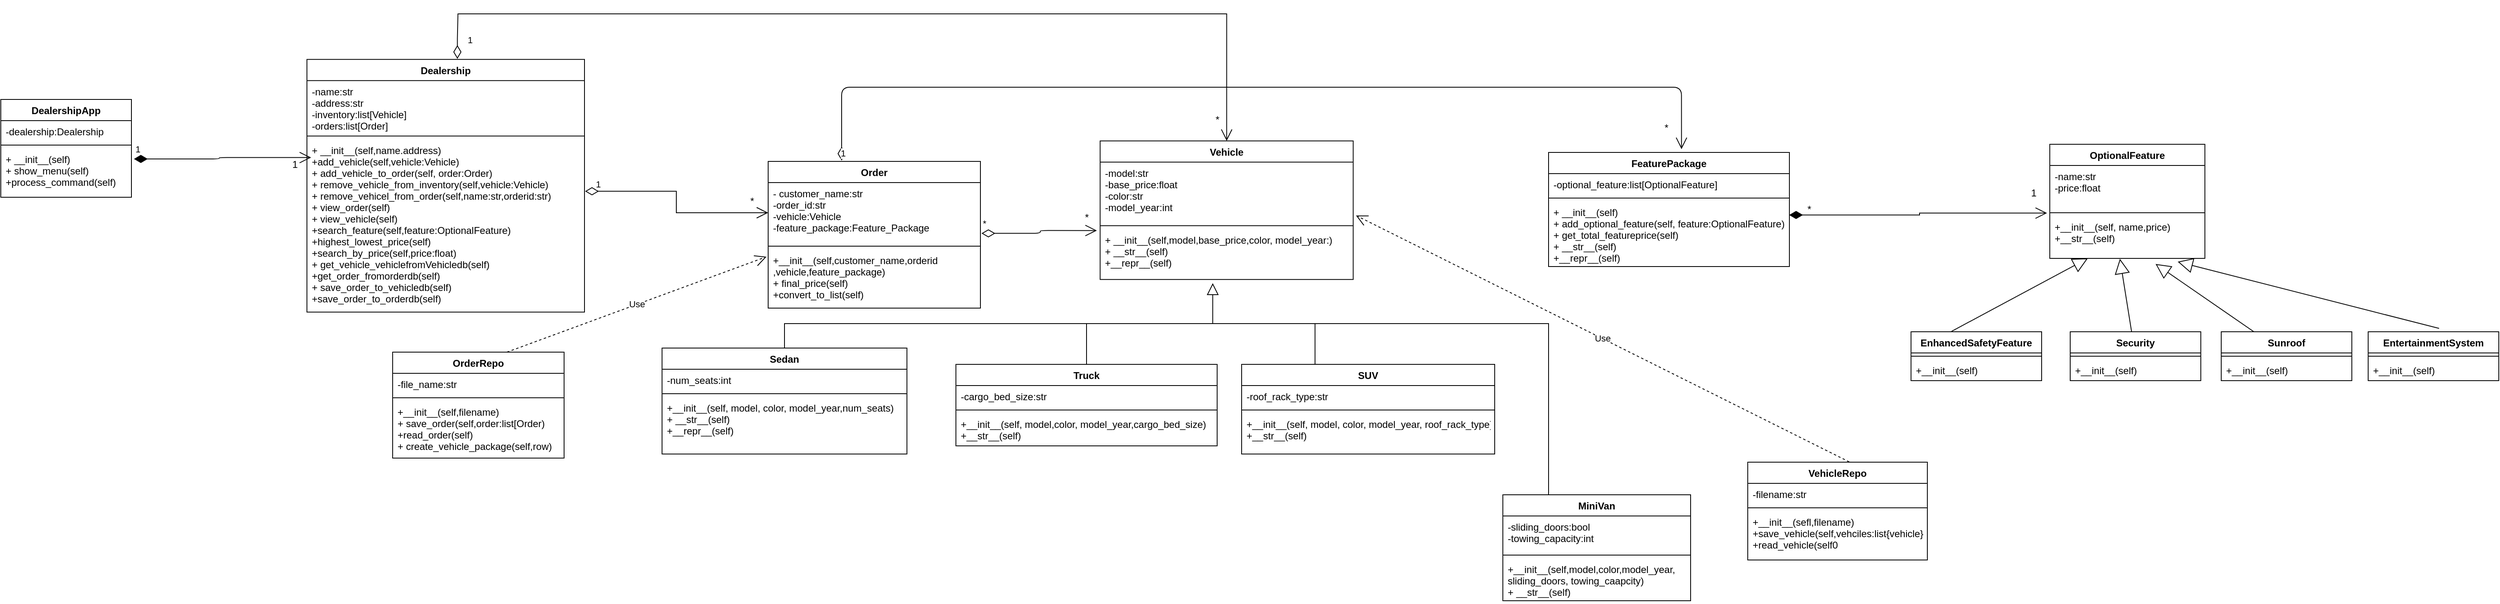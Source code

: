 <mxfile>
    <diagram id="8qapJ0fVHWo8L-jdvbHv" name="Page-1">
        <mxGraphModel dx="2754" dy="1649" grid="1" gridSize="10" guides="1" tooltips="1" connect="1" arrows="1" fold="1" page="1" pageScale="1" pageWidth="850" pageHeight="1100" math="0" shadow="0">
            <root>
                <mxCell id="0"/>
                <mxCell id="1" parent="0"/>
                <mxCell id="2" value="OptionalFeature" style="swimlane;fontStyle=1;align=center;verticalAlign=top;childLayout=stackLayout;horizontal=1;startSize=26;horizontalStack=0;resizeParent=1;resizeParentMax=0;resizeLast=0;collapsible=1;marginBottom=0;" parent="1" vertex="1">
                    <mxGeometry x="900" y="100" width="190" height="140" as="geometry"/>
                </mxCell>
                <mxCell id="3" value="-name:str&#10;-price:float" style="text;strokeColor=none;fillColor=none;align=left;verticalAlign=top;spacingLeft=4;spacingRight=4;overflow=hidden;rotatable=0;points=[[0,0.5],[1,0.5]];portConstraint=eastwest;" parent="2" vertex="1">
                    <mxGeometry y="26" width="190" height="54" as="geometry"/>
                </mxCell>
                <mxCell id="4" value="" style="line;strokeWidth=1;fillColor=none;align=left;verticalAlign=middle;spacingTop=-1;spacingLeft=3;spacingRight=3;rotatable=0;labelPosition=right;points=[];portConstraint=eastwest;strokeColor=inherit;" parent="2" vertex="1">
                    <mxGeometry y="80" width="190" height="8" as="geometry"/>
                </mxCell>
                <mxCell id="5" value="+__init__(self, name,price)&#10;+__str__(self)" style="text;strokeColor=none;fillColor=none;align=left;verticalAlign=top;spacingLeft=4;spacingRight=4;overflow=hidden;rotatable=0;points=[[0,0.5],[1,0.5]];portConstraint=eastwest;" parent="2" vertex="1">
                    <mxGeometry y="88" width="190" height="52" as="geometry"/>
                </mxCell>
                <mxCell id="8" value="FeaturePackage" style="swimlane;fontStyle=1;align=center;verticalAlign=top;childLayout=stackLayout;horizontal=1;startSize=26;horizontalStack=0;resizeParent=1;resizeParentMax=0;resizeLast=0;collapsible=1;marginBottom=0;" parent="1" vertex="1">
                    <mxGeometry x="286" y="110" width="295" height="140" as="geometry"/>
                </mxCell>
                <mxCell id="9" value="-optional_feature:list[OptionalFeature]" style="text;strokeColor=none;fillColor=none;align=left;verticalAlign=top;spacingLeft=4;spacingRight=4;overflow=hidden;rotatable=0;points=[[0,0.5],[1,0.5]];portConstraint=eastwest;" parent="8" vertex="1">
                    <mxGeometry y="26" width="295" height="26" as="geometry"/>
                </mxCell>
                <mxCell id="10" value="" style="line;strokeWidth=1;fillColor=none;align=left;verticalAlign=middle;spacingTop=-1;spacingLeft=3;spacingRight=3;rotatable=0;labelPosition=right;points=[];portConstraint=eastwest;strokeColor=inherit;" parent="8" vertex="1">
                    <mxGeometry y="52" width="295" height="8" as="geometry"/>
                </mxCell>
                <mxCell id="11" value="+ __init__(self)&#10;+ add_optional_feature(self, feature:OptionalFeature)&#10;+ get_total_featureprice(self)&#10;+ __str__(self)&#10;+__repr__(self)" style="text;strokeColor=none;fillColor=none;align=left;verticalAlign=top;spacingLeft=4;spacingRight=4;overflow=hidden;rotatable=0;points=[[0,0.5],[1,0.5]];portConstraint=eastwest;" parent="8" vertex="1">
                    <mxGeometry y="60" width="295" height="80" as="geometry"/>
                </mxCell>
                <mxCell id="12" value="Vehicle" style="swimlane;fontStyle=1;align=center;verticalAlign=top;childLayout=stackLayout;horizontal=1;startSize=26;horizontalStack=0;resizeParent=1;resizeParentMax=0;resizeLast=0;collapsible=1;marginBottom=0;" parent="1" vertex="1">
                    <mxGeometry x="-263.33" y="95.83" width="310" height="170" as="geometry"/>
                </mxCell>
                <mxCell id="13" value="-model:str&#10;-base_price:float&#10;-color:str&#10;-model_year:int" style="text;strokeColor=none;fillColor=none;align=left;verticalAlign=top;spacingLeft=4;spacingRight=4;overflow=hidden;rotatable=0;points=[[0,0.5],[1,0.5]];portConstraint=eastwest;" parent="12" vertex="1">
                    <mxGeometry y="26" width="310" height="74" as="geometry"/>
                </mxCell>
                <mxCell id="14" value="" style="line;strokeWidth=1;fillColor=none;align=left;verticalAlign=middle;spacingTop=-1;spacingLeft=3;spacingRight=3;rotatable=0;labelPosition=right;points=[];portConstraint=eastwest;strokeColor=inherit;" parent="12" vertex="1">
                    <mxGeometry y="100" width="310" height="8" as="geometry"/>
                </mxCell>
                <mxCell id="15" value="+ __init__(self,model,base_price,color, model_year:)&#10;+ __str__(self)&#10;+__repr__(self)" style="text;strokeColor=none;fillColor=none;align=left;verticalAlign=top;spacingLeft=4;spacingRight=4;overflow=hidden;rotatable=0;points=[[0,0.5],[1,0.5]];portConstraint=eastwest;" parent="12" vertex="1">
                    <mxGeometry y="108" width="310" height="62" as="geometry"/>
                </mxCell>
                <mxCell id="16" value="EnhancedSafetyFeature" style="swimlane;fontStyle=1;align=center;verticalAlign=top;childLayout=stackLayout;horizontal=1;startSize=26;horizontalStack=0;resizeParent=1;resizeParentMax=0;resizeLast=0;collapsible=1;marginBottom=0;" parent="1" vertex="1">
                    <mxGeometry x="730" y="330" width="160" height="60" as="geometry"/>
                </mxCell>
                <mxCell id="18" value="" style="line;strokeWidth=1;fillColor=none;align=left;verticalAlign=middle;spacingTop=-1;spacingLeft=3;spacingRight=3;rotatable=0;labelPosition=right;points=[];portConstraint=eastwest;strokeColor=inherit;" parent="16" vertex="1">
                    <mxGeometry y="26" width="160" height="8" as="geometry"/>
                </mxCell>
                <mxCell id="19" value="+__init__(self)" style="text;strokeColor=none;fillColor=none;align=left;verticalAlign=top;spacingLeft=4;spacingRight=4;overflow=hidden;rotatable=0;points=[[0,0.5],[1,0.5]];portConstraint=eastwest;" parent="16" vertex="1">
                    <mxGeometry y="34" width="160" height="26" as="geometry"/>
                </mxCell>
                <mxCell id="20" value="Security" style="swimlane;fontStyle=1;align=center;verticalAlign=top;childLayout=stackLayout;horizontal=1;startSize=26;horizontalStack=0;resizeParent=1;resizeParentMax=0;resizeLast=0;collapsible=1;marginBottom=0;" parent="1" vertex="1">
                    <mxGeometry x="925" y="330" width="160" height="60" as="geometry"/>
                </mxCell>
                <mxCell id="22" value="" style="line;strokeWidth=1;fillColor=none;align=left;verticalAlign=middle;spacingTop=-1;spacingLeft=3;spacingRight=3;rotatable=0;labelPosition=right;points=[];portConstraint=eastwest;strokeColor=inherit;" parent="20" vertex="1">
                    <mxGeometry y="26" width="160" height="8" as="geometry"/>
                </mxCell>
                <mxCell id="23" value="+__init__(self)" style="text;strokeColor=none;fillColor=none;align=left;verticalAlign=top;spacingLeft=4;spacingRight=4;overflow=hidden;rotatable=0;points=[[0,0.5],[1,0.5]];portConstraint=eastwest;" parent="20" vertex="1">
                    <mxGeometry y="34" width="160" height="26" as="geometry"/>
                </mxCell>
                <mxCell id="24" value="Sunroof" style="swimlane;fontStyle=1;align=center;verticalAlign=top;childLayout=stackLayout;horizontal=1;startSize=26;horizontalStack=0;resizeParent=1;resizeParentMax=0;resizeLast=0;collapsible=1;marginBottom=0;" parent="1" vertex="1">
                    <mxGeometry x="1110" y="330" width="160" height="60" as="geometry"/>
                </mxCell>
                <mxCell id="26" value="" style="line;strokeWidth=1;fillColor=none;align=left;verticalAlign=middle;spacingTop=-1;spacingLeft=3;spacingRight=3;rotatable=0;labelPosition=right;points=[];portConstraint=eastwest;strokeColor=inherit;" parent="24" vertex="1">
                    <mxGeometry y="26" width="160" height="8" as="geometry"/>
                </mxCell>
                <mxCell id="27" value="+__init__(self)" style="text;strokeColor=none;fillColor=none;align=left;verticalAlign=top;spacingLeft=4;spacingRight=4;overflow=hidden;rotatable=0;points=[[0,0.5],[1,0.5]];portConstraint=eastwest;" parent="24" vertex="1">
                    <mxGeometry y="34" width="160" height="26" as="geometry"/>
                </mxCell>
                <mxCell id="28" value="EntertainmentSystem" style="swimlane;fontStyle=1;align=center;verticalAlign=top;childLayout=stackLayout;horizontal=1;startSize=26;horizontalStack=0;resizeParent=1;resizeParentMax=0;resizeLast=0;collapsible=1;marginBottom=0;" parent="1" vertex="1">
                    <mxGeometry x="1290" y="330" width="160" height="60" as="geometry"/>
                </mxCell>
                <mxCell id="30" value="" style="line;strokeWidth=1;fillColor=none;align=left;verticalAlign=middle;spacingTop=-1;spacingLeft=3;spacingRight=3;rotatable=0;labelPosition=right;points=[];portConstraint=eastwest;strokeColor=inherit;" parent="28" vertex="1">
                    <mxGeometry y="26" width="160" height="8" as="geometry"/>
                </mxCell>
                <mxCell id="31" value="+__init__(self)" style="text;strokeColor=none;fillColor=none;align=left;verticalAlign=top;spacingLeft=4;spacingRight=4;overflow=hidden;rotatable=0;points=[[0,0.5],[1,0.5]];portConstraint=eastwest;" parent="28" vertex="1">
                    <mxGeometry y="34" width="160" height="26" as="geometry"/>
                </mxCell>
                <mxCell id="33" value="Sedan" style="swimlane;fontStyle=1;align=center;verticalAlign=top;childLayout=stackLayout;horizontal=1;startSize=26;horizontalStack=0;resizeParent=1;resizeParentMax=0;resizeLast=0;collapsible=1;marginBottom=0;" parent="1" vertex="1">
                    <mxGeometry x="-800" y="350" width="300" height="130" as="geometry"/>
                </mxCell>
                <mxCell id="34" value="-num_seats:int" style="text;strokeColor=none;fillColor=none;align=left;verticalAlign=top;spacingLeft=4;spacingRight=4;overflow=hidden;rotatable=0;points=[[0,0.5],[1,0.5]];portConstraint=eastwest;" parent="33" vertex="1">
                    <mxGeometry y="26" width="300" height="26" as="geometry"/>
                </mxCell>
                <mxCell id="35" value="" style="line;strokeWidth=1;fillColor=none;align=left;verticalAlign=middle;spacingTop=-1;spacingLeft=3;spacingRight=3;rotatable=0;labelPosition=right;points=[];portConstraint=eastwest;strokeColor=inherit;" parent="33" vertex="1">
                    <mxGeometry y="52" width="300" height="8" as="geometry"/>
                </mxCell>
                <mxCell id="36" value="+__init__(self, model, color, model_year,num_seats)&#10;+ __str__(self)&#10;+__repr__(self)" style="text;strokeColor=none;fillColor=none;align=left;verticalAlign=top;spacingLeft=4;spacingRight=4;overflow=hidden;rotatable=0;points=[[0,0.5],[1,0.5]];portConstraint=eastwest;" parent="33" vertex="1">
                    <mxGeometry y="60" width="300" height="70" as="geometry"/>
                </mxCell>
                <mxCell id="37" value="Truck" style="swimlane;fontStyle=1;align=center;verticalAlign=top;childLayout=stackLayout;horizontal=1;startSize=26;horizontalStack=0;resizeParent=1;resizeParentMax=0;resizeLast=0;collapsible=1;marginBottom=0;" parent="1" vertex="1">
                    <mxGeometry x="-440" y="370" width="320" height="100" as="geometry"/>
                </mxCell>
                <mxCell id="38" value="-cargo_bed_size:str" style="text;strokeColor=none;fillColor=none;align=left;verticalAlign=top;spacingLeft=4;spacingRight=4;overflow=hidden;rotatable=0;points=[[0,0.5],[1,0.5]];portConstraint=eastwest;" parent="37" vertex="1">
                    <mxGeometry y="26" width="320" height="26" as="geometry"/>
                </mxCell>
                <mxCell id="39" value="" style="line;strokeWidth=1;fillColor=none;align=left;verticalAlign=middle;spacingTop=-1;spacingLeft=3;spacingRight=3;rotatable=0;labelPosition=right;points=[];portConstraint=eastwest;strokeColor=inherit;" parent="37" vertex="1">
                    <mxGeometry y="52" width="320" height="8" as="geometry"/>
                </mxCell>
                <mxCell id="40" value="+__init__(self, model,color, model_year,cargo_bed_size)&#10;+__str__(self)" style="text;strokeColor=none;fillColor=none;align=left;verticalAlign=top;spacingLeft=4;spacingRight=4;overflow=hidden;rotatable=0;points=[[0,0.5],[1,0.5]];portConstraint=eastwest;" parent="37" vertex="1">
                    <mxGeometry y="60" width="320" height="40" as="geometry"/>
                </mxCell>
                <mxCell id="41" value="SUV" style="swimlane;fontStyle=1;align=center;verticalAlign=top;childLayout=stackLayout;horizontal=1;startSize=26;horizontalStack=0;resizeParent=1;resizeParentMax=0;resizeLast=0;collapsible=1;marginBottom=0;" parent="1" vertex="1">
                    <mxGeometry x="-90" y="370" width="310" height="110" as="geometry">
                        <mxRectangle x="-90" y="370" width="70" height="30" as="alternateBounds"/>
                    </mxGeometry>
                </mxCell>
                <mxCell id="42" value="-roof_rack_type:str" style="text;strokeColor=none;fillColor=none;align=left;verticalAlign=top;spacingLeft=4;spacingRight=4;overflow=hidden;rotatable=0;points=[[0,0.5],[1,0.5]];portConstraint=eastwest;" parent="41" vertex="1">
                    <mxGeometry y="26" width="310" height="26" as="geometry"/>
                </mxCell>
                <mxCell id="43" value="" style="line;strokeWidth=1;fillColor=none;align=left;verticalAlign=middle;spacingTop=-1;spacingLeft=3;spacingRight=3;rotatable=0;labelPosition=right;points=[];portConstraint=eastwest;strokeColor=inherit;" parent="41" vertex="1">
                    <mxGeometry y="52" width="310" height="8" as="geometry"/>
                </mxCell>
                <mxCell id="44" value="+__init__(self, model, color, model_year, roof_rack_type)&#10;+__str__(self)" style="text;strokeColor=none;fillColor=none;align=left;verticalAlign=top;spacingLeft=4;spacingRight=4;overflow=hidden;rotatable=0;points=[[0,0.5],[1,0.5]];portConstraint=eastwest;" parent="41" vertex="1">
                    <mxGeometry y="60" width="310" height="50" as="geometry"/>
                </mxCell>
                <mxCell id="50" value="Order" style="swimlane;fontStyle=1;align=center;verticalAlign=top;childLayout=stackLayout;horizontal=1;startSize=26;horizontalStack=0;resizeParent=1;resizeParentMax=0;resizeLast=0;collapsible=1;marginBottom=0;" parent="1" vertex="1">
                    <mxGeometry x="-670" y="121" width="260" height="180" as="geometry"/>
                </mxCell>
                <mxCell id="51" value="- customer_name:str&#10;-order_id:str&#10;-vehicle:Vehicle&#10;-feature_package:Feature_Package" style="text;strokeColor=none;fillColor=none;align=left;verticalAlign=top;spacingLeft=4;spacingRight=4;overflow=hidden;rotatable=0;points=[[0,0.5],[1,0.5]];portConstraint=eastwest;" parent="50" vertex="1">
                    <mxGeometry y="26" width="260" height="74" as="geometry"/>
                </mxCell>
                <mxCell id="52" value="" style="line;strokeWidth=1;fillColor=none;align=left;verticalAlign=middle;spacingTop=-1;spacingLeft=3;spacingRight=3;rotatable=0;labelPosition=right;points=[];portConstraint=eastwest;strokeColor=inherit;" parent="50" vertex="1">
                    <mxGeometry y="100" width="260" height="8" as="geometry"/>
                </mxCell>
                <mxCell id="53" value="+__init__(self,customer_name,orderid&#10;,vehicle,feature_package)&#10;+ final_price(self)&#10;+convert_to_list(self)" style="text;strokeColor=none;fillColor=none;align=left;verticalAlign=top;spacingLeft=4;spacingRight=4;overflow=hidden;rotatable=0;points=[[0,0.5],[1,0.5]];portConstraint=eastwest;" parent="50" vertex="1">
                    <mxGeometry y="108" width="260" height="72" as="geometry"/>
                </mxCell>
                <mxCell id="54" value="*" style="endArrow=open;html=1;endSize=12;startArrow=diamondThin;startSize=14;startFill=0;edgeStyle=orthogonalEdgeStyle;align=left;verticalAlign=bottom;entryX=-0.013;entryY=0.032;entryDx=0;entryDy=0;entryPerimeter=0;exitX=1.005;exitY=0.842;exitDx=0;exitDy=0;exitPerimeter=0;" parent="1" target="15" edge="1" source="51">
                    <mxGeometry x="-1" y="3" relative="1" as="geometry">
                        <mxPoint x="-420" y="210" as="sourcePoint"/>
                        <mxPoint x="-210" y="300" as="targetPoint"/>
                    </mxGeometry>
                </mxCell>
                <mxCell id="56" value="1" style="endArrow=open;html=1;endSize=12;startArrow=diamondThin;startSize=14;startFill=0;edgeStyle=orthogonalEdgeStyle;align=left;verticalAlign=bottom;entryX=0.552;entryY=-0.029;entryDx=0;entryDy=0;entryPerimeter=0;" parent="1" target="8" edge="1">
                    <mxGeometry x="-1" y="3" relative="1" as="geometry">
                        <mxPoint x="-580" y="120" as="sourcePoint"/>
                        <mxPoint x="880" y="100" as="targetPoint"/>
                        <Array as="points">
                            <mxPoint x="-580" y="30"/>
                            <mxPoint x="449" y="30"/>
                        </Array>
                    </mxGeometry>
                </mxCell>
                <mxCell id="61" value="OrderRepo" style="swimlane;fontStyle=1;align=center;verticalAlign=top;childLayout=stackLayout;horizontal=1;startSize=26;horizontalStack=0;resizeParent=1;resizeParentMax=0;resizeLast=0;collapsible=1;marginBottom=0;" parent="1" vertex="1">
                    <mxGeometry x="-1130" y="355" width="210" height="130" as="geometry"/>
                </mxCell>
                <mxCell id="65" value="Use" style="endArrow=open;endSize=12;dashed=1;html=1;entryX=-0.008;entryY=0.125;entryDx=0;entryDy=0;entryPerimeter=0;" parent="61" target="53" edge="1">
                    <mxGeometry width="160" relative="1" as="geometry">
                        <mxPoint x="140" as="sourcePoint"/>
                        <mxPoint x="300" as="targetPoint"/>
                    </mxGeometry>
                </mxCell>
                <mxCell id="62" value="-file_name:str" style="text;strokeColor=none;fillColor=none;align=left;verticalAlign=top;spacingLeft=4;spacingRight=4;overflow=hidden;rotatable=0;points=[[0,0.5],[1,0.5]];portConstraint=eastwest;" parent="61" vertex="1">
                    <mxGeometry y="26" width="210" height="26" as="geometry"/>
                </mxCell>
                <mxCell id="63" value="" style="line;strokeWidth=1;fillColor=none;align=left;verticalAlign=middle;spacingTop=-1;spacingLeft=3;spacingRight=3;rotatable=0;labelPosition=right;points=[];portConstraint=eastwest;strokeColor=inherit;" parent="61" vertex="1">
                    <mxGeometry y="52" width="210" height="8" as="geometry"/>
                </mxCell>
                <mxCell id="64" value="+__init__(self,filename)&#10;+ save_order(self,order:list[Order)&#10;+read_order(self)&#10;+ create_vehicle_package(self,row)" style="text;strokeColor=none;fillColor=none;align=left;verticalAlign=top;spacingLeft=4;spacingRight=4;overflow=hidden;rotatable=0;points=[[0,0.5],[1,0.5]];portConstraint=eastwest;" parent="61" vertex="1">
                    <mxGeometry y="60" width="210" height="70" as="geometry"/>
                </mxCell>
                <mxCell id="66" value="Dealership" style="swimlane;fontStyle=1;align=center;verticalAlign=top;childLayout=stackLayout;horizontal=1;startSize=26;horizontalStack=0;resizeParent=1;resizeParentMax=0;resizeLast=0;collapsible=1;marginBottom=0;" parent="1" vertex="1">
                    <mxGeometry x="-1235" y="-4.17" width="340" height="310" as="geometry"/>
                </mxCell>
                <mxCell id="67" value="-name:str&#10;-address:str&#10;-inventory:list[Vehicle]&#10;-orders:list[Order]" style="text;strokeColor=none;fillColor=none;align=left;verticalAlign=top;spacingLeft=4;spacingRight=4;overflow=hidden;rotatable=0;points=[[0,0.5],[1,0.5]];portConstraint=eastwest;" parent="66" vertex="1">
                    <mxGeometry y="26" width="340" height="64" as="geometry"/>
                </mxCell>
                <mxCell id="68" value="" style="line;strokeWidth=1;fillColor=none;align=left;verticalAlign=middle;spacingTop=-1;spacingLeft=3;spacingRight=3;rotatable=0;labelPosition=right;points=[];portConstraint=eastwest;strokeColor=inherit;" parent="66" vertex="1">
                    <mxGeometry y="90" width="340" height="8" as="geometry"/>
                </mxCell>
                <mxCell id="69" value="+ __init__(self,name.address)&#10;+add_vehicle(self,vehicle:Vehicle)&#10;+ add_vehicle_to_order(self, order:Order)&#10;+ remove_vehicle_from_inventory(self,vehicle:Vehicle)&#10;+ remove_vehicel_from_order(self,name:str,orderid:str)&#10;+ view_order(self)&#10;+ view_vehicle(self)&#10;+search_feature(self,feature:OptionalFeature)&#10;+highest_lowest_price(self)&#10;+search_by_price(self,price:float)&#10;+ get_vehicle_vehiclefromVehicledb(self)&#10;+get_order_fromorderdb(self)&#10;+ save_order_to_vehicledb(self)&#10;+save_order_to_orderdb(self)" style="text;strokeColor=none;fillColor=none;align=left;verticalAlign=top;spacingLeft=4;spacingRight=4;overflow=hidden;rotatable=0;points=[[0,0.5],[1,0.5]];portConstraint=eastwest;" parent="66" vertex="1">
                    <mxGeometry y="98" width="340" height="212" as="geometry"/>
                </mxCell>
                <mxCell id="70" value="DealershipApp" style="swimlane;fontStyle=1;align=center;verticalAlign=top;childLayout=stackLayout;horizontal=1;startSize=26;horizontalStack=0;resizeParent=1;resizeParentMax=0;resizeLast=0;collapsible=1;marginBottom=0;" parent="1" vertex="1">
                    <mxGeometry x="-1610" y="45" width="160" height="120" as="geometry"/>
                </mxCell>
                <mxCell id="71" value="-dealership:Dealership" style="text;strokeColor=none;fillColor=none;align=left;verticalAlign=top;spacingLeft=4;spacingRight=4;overflow=hidden;rotatable=0;points=[[0,0.5],[1,0.5]];portConstraint=eastwest;" parent="70" vertex="1">
                    <mxGeometry y="26" width="160" height="26" as="geometry"/>
                </mxCell>
                <mxCell id="72" value="" style="line;strokeWidth=1;fillColor=none;align=left;verticalAlign=middle;spacingTop=-1;spacingLeft=3;spacingRight=3;rotatable=0;labelPosition=right;points=[];portConstraint=eastwest;strokeColor=inherit;" parent="70" vertex="1">
                    <mxGeometry y="52" width="160" height="8" as="geometry"/>
                </mxCell>
                <mxCell id="73" value="+ __init__(self)&#10;+ show_menu(self)&#10;+process_command(self)" style="text;strokeColor=none;fillColor=none;align=left;verticalAlign=top;spacingLeft=4;spacingRight=4;overflow=hidden;rotatable=0;points=[[0,0.5],[1,0.5]];portConstraint=eastwest;" parent="70" vertex="1">
                    <mxGeometry y="60" width="160" height="60" as="geometry"/>
                </mxCell>
                <mxCell id="74" value="1" style="endArrow=open;html=1;endSize=12;startArrow=diamondThin;startSize=14;startFill=1;edgeStyle=orthogonalEdgeStyle;align=left;verticalAlign=bottom;exitX=1.019;exitY=0.217;exitDx=0;exitDy=0;exitPerimeter=0;entryX=0.015;entryY=0.106;entryDx=0;entryDy=0;entryPerimeter=0;" parent="1" source="73" target="69" edge="1">
                    <mxGeometry x="-1" y="3" relative="1" as="geometry">
                        <mxPoint x="-1470" y="310" as="sourcePoint"/>
                        <mxPoint x="-1310" y="310" as="targetPoint"/>
                    </mxGeometry>
                </mxCell>
                <mxCell id="77" value="*" style="text;html=1;align=center;verticalAlign=middle;resizable=0;points=[];autosize=1;strokeColor=none;fillColor=none;" parent="1" vertex="1">
                    <mxGeometry x="415" y="65" width="30" height="30" as="geometry"/>
                </mxCell>
                <mxCell id="78" value="1" style="text;html=1;align=center;verticalAlign=middle;resizable=0;points=[];autosize=1;strokeColor=none;fillColor=none;" parent="1" vertex="1">
                    <mxGeometry x="-1265" y="110" width="30" height="30" as="geometry"/>
                </mxCell>
                <mxCell id="79" value="VehicleRepo" style="swimlane;fontStyle=1;align=center;verticalAlign=top;childLayout=stackLayout;horizontal=1;startSize=26;horizontalStack=0;resizeParent=1;resizeParentMax=0;resizeLast=0;collapsible=1;marginBottom=0;" parent="1" vertex="1">
                    <mxGeometry x="530" y="490" width="220" height="120" as="geometry"/>
                </mxCell>
                <mxCell id="80" value="-filename:str" style="text;strokeColor=none;fillColor=none;align=left;verticalAlign=top;spacingLeft=4;spacingRight=4;overflow=hidden;rotatable=0;points=[[0,0.5],[1,0.5]];portConstraint=eastwest;" parent="79" vertex="1">
                    <mxGeometry y="26" width="220" height="26" as="geometry"/>
                </mxCell>
                <mxCell id="81" value="" style="line;strokeWidth=1;fillColor=none;align=left;verticalAlign=middle;spacingTop=-1;spacingLeft=3;spacingRight=3;rotatable=0;labelPosition=right;points=[];portConstraint=eastwest;strokeColor=inherit;" parent="79" vertex="1">
                    <mxGeometry y="52" width="220" height="8" as="geometry"/>
                </mxCell>
                <mxCell id="82" value="+__init__(sefl,filename)&#10;+save_vehicle(self,vehciles:list{vehicle}&#10;+read_vehicle(self0" style="text;strokeColor=none;fillColor=none;align=left;verticalAlign=top;spacingLeft=4;spacingRight=4;overflow=hidden;rotatable=0;points=[[0,0.5],[1,0.5]];portConstraint=eastwest;" parent="79" vertex="1">
                    <mxGeometry y="60" width="220" height="60" as="geometry"/>
                </mxCell>
                <mxCell id="89" value="" style="group" parent="1" vertex="1" connectable="0">
                    <mxGeometry x="-650" y="320" width="1019" as="geometry"/>
                </mxCell>
                <mxCell id="83" style="edgeStyle=orthogonalEdgeStyle;html=1;entryX=0.445;entryY=1.073;entryDx=0;entryDy=0;entryPerimeter=0;endArrow=block;endFill=0;endSize=12;exitX=0.5;exitY=0;exitDx=0;exitDy=0;rounded=0;" parent="89" source="33" target="15" edge="1">
                    <mxGeometry relative="1" as="geometry">
                        <Array as="points">
                            <mxPoint/>
                            <mxPoint x="525"/>
                        </Array>
                    </mxGeometry>
                </mxCell>
                <mxCell id="85" style="edgeStyle=orthogonalEdgeStyle;rounded=0;html=1;endArrow=none;endFill=0;endSize=12;" parent="89" source="37" edge="1">
                    <mxGeometry relative="1" as="geometry">
                        <mxPoint x="370" as="targetPoint"/>
                    </mxGeometry>
                </mxCell>
                <mxCell id="87" style="edgeStyle=orthogonalEdgeStyle;html=1;endArrow=none;endFill=0;endSize=12;exitX=0.29;exitY=0;exitDx=0;exitDy=0;rounded=0;exitPerimeter=0;" parent="89" source="41" edge="1">
                    <mxGeometry relative="1" as="geometry">
                        <mxPoint x="650" y="39.64" as="sourcePoint"/>
                        <mxPoint x="520" as="targetPoint"/>
                        <Array as="points">
                            <mxPoint x="650"/>
                        </Array>
                    </mxGeometry>
                </mxCell>
                <mxCell id="99" value="*" style="text;html=1;align=center;verticalAlign=middle;resizable=0;points=[];autosize=1;strokeColor=none;fillColor=none;" parent="1" vertex="1">
                    <mxGeometry x="590" y="165" width="30" height="30" as="geometry"/>
                </mxCell>
                <mxCell id="100" value="1" style="text;html=1;align=center;verticalAlign=middle;resizable=0;points=[];autosize=1;strokeColor=none;fillColor=none;" parent="1" vertex="1">
                    <mxGeometry x="865" y="145" width="30" height="30" as="geometry"/>
                </mxCell>
                <mxCell id="101" value="" style="endArrow=block;endSize=16;endFill=0;html=1;rounded=0;exitX=0.31;exitY=-0.008;exitDx=0;exitDy=0;exitPerimeter=0;" parent="1" source="16" target="5" edge="1">
                    <mxGeometry width="160" relative="1" as="geometry">
                        <mxPoint x="790" y="320" as="sourcePoint"/>
                        <mxPoint x="950" y="320" as="targetPoint"/>
                    </mxGeometry>
                </mxCell>
                <mxCell id="102" value="" style="endArrow=block;endSize=16;endFill=0;html=1;rounded=0;entryX=0.452;entryY=1.009;entryDx=0;entryDy=0;entryPerimeter=0;" parent="1" source="20" target="5" edge="1">
                    <mxGeometry width="160" relative="1" as="geometry">
                        <mxPoint x="789.6" y="339.52" as="sourcePoint"/>
                        <mxPoint x="956.52" y="250" as="targetPoint"/>
                    </mxGeometry>
                </mxCell>
                <mxCell id="103" value="" style="endArrow=block;endSize=16;endFill=0;html=1;rounded=0;exitX=0.543;exitY=-0.068;exitDx=0;exitDy=0;exitPerimeter=0;entryX=0.825;entryY=1.079;entryDx=0;entryDy=0;entryPerimeter=0;" parent="1" source="28" target="5" edge="1">
                    <mxGeometry width="160" relative="1" as="geometry">
                        <mxPoint x="799.6" y="349.52" as="sourcePoint"/>
                        <mxPoint x="966.52" y="260" as="targetPoint"/>
                    </mxGeometry>
                </mxCell>
                <mxCell id="104" value="" style="endArrow=block;endSize=16;endFill=0;html=1;rounded=0;exitX=0.25;exitY=0;exitDx=0;exitDy=0;entryX=0.682;entryY=1.131;entryDx=0;entryDy=0;entryPerimeter=0;" parent="1" source="24" target="5" edge="1">
                    <mxGeometry width="160" relative="1" as="geometry">
                        <mxPoint x="809.6" y="359.52" as="sourcePoint"/>
                        <mxPoint x="976.52" y="270" as="targetPoint"/>
                    </mxGeometry>
                </mxCell>
                <mxCell id="105" value="1" style="endArrow=open;html=1;endSize=12;startArrow=diamondThin;startSize=14;startFill=0;edgeStyle=orthogonalEdgeStyle;align=left;verticalAlign=bottom;rounded=0;entryX=0;entryY=0.5;entryDx=0;entryDy=0;exitX=1.002;exitY=0.301;exitDx=0;exitDy=0;exitPerimeter=0;" parent="1" source="69" target="51" edge="1">
                    <mxGeometry x="-0.911" relative="1" as="geometry">
                        <mxPoint x="-880" y="250" as="sourcePoint"/>
                        <mxPoint x="-740" y="180" as="targetPoint"/>
                        <mxPoint as="offset"/>
                    </mxGeometry>
                </mxCell>
                <mxCell id="109" value="1" style="endArrow=open;html=1;endSize=12;startArrow=diamondThin;startSize=14;startFill=0;edgeStyle=orthogonalEdgeStyle;align=left;verticalAlign=bottom;rounded=0;entryX=0.5;entryY=0;entryDx=0;entryDy=0;exitX=0.542;exitY=-0.002;exitDx=0;exitDy=0;exitPerimeter=0;" parent="1" source="66" target="12" edge="1">
                    <mxGeometry x="-0.975" y="-11" relative="1" as="geometry">
                        <mxPoint x="-1050" y="-10" as="sourcePoint"/>
                        <mxPoint x="-540" as="targetPoint"/>
                        <Array as="points">
                            <mxPoint x="-1051" y="-30"/>
                            <mxPoint x="-1050" y="-60"/>
                            <mxPoint x="-108" y="-60"/>
                        </Array>
                        <mxPoint as="offset"/>
                    </mxGeometry>
                </mxCell>
                <mxCell id="110" value="Use" style="endArrow=open;endSize=12;dashed=1;html=1;rounded=0;entryX=1.011;entryY=0.885;entryDx=0;entryDy=0;entryPerimeter=0;exitX=0.565;exitY=-0.003;exitDx=0;exitDy=0;exitPerimeter=0;" parent="1" source="79" target="13" edge="1">
                    <mxGeometry width="160" relative="1" as="geometry">
                        <mxPoint x="640" y="480" as="sourcePoint"/>
                        <mxPoint x="660" y="420" as="targetPoint"/>
                    </mxGeometry>
                </mxCell>
                <mxCell id="88" style="edgeStyle=orthogonalEdgeStyle;rounded=0;html=1;endArrow=none;endFill=0;endSize=12;exitX=0.25;exitY=0;exitDx=0;exitDy=0;" parent="1" edge="1">
                    <mxGeometry relative="1" as="geometry">
                        <mxPoint x="-100" y="320" as="targetPoint"/>
                        <mxPoint x="277.5" y="530.0" as="sourcePoint"/>
                        <Array as="points">
                            <mxPoint x="286" y="530"/>
                            <mxPoint x="286" y="320"/>
                        </Array>
                    </mxGeometry>
                </mxCell>
                <mxCell id="112" value="*" style="text;html=1;align=center;verticalAlign=middle;resizable=0;points=[];autosize=1;strokeColor=none;fillColor=none;" parent="1" vertex="1">
                    <mxGeometry x="-135" y="55" width="30" height="30" as="geometry"/>
                </mxCell>
                <mxCell id="114" value="" style="endArrow=open;html=1;endSize=12;startArrow=diamondThin;startSize=14;startFill=1;edgeStyle=orthogonalEdgeStyle;align=left;verticalAlign=bottom;rounded=0;entryX=-0.018;entryY=-0.069;entryDx=0;entryDy=0;entryPerimeter=0;exitX=0.999;exitY=0.21;exitDx=0;exitDy=0;exitPerimeter=0;" parent="1" source="11" target="5" edge="1">
                    <mxGeometry x="-1" y="3" relative="1" as="geometry">
                        <mxPoint x="590" y="190" as="sourcePoint"/>
                        <mxPoint x="750" y="190" as="targetPoint"/>
                    </mxGeometry>
                </mxCell>
                <mxCell id="115" value="*" style="text;html=1;align=center;verticalAlign=middle;resizable=0;points=[];autosize=1;strokeColor=none;fillColor=none;" vertex="1" parent="1">
                    <mxGeometry x="-705" y="155" width="30" height="30" as="geometry"/>
                </mxCell>
                <mxCell id="116" value="*" style="text;html=1;align=center;verticalAlign=middle;resizable=0;points=[];autosize=1;strokeColor=none;fillColor=none;" vertex="1" parent="1">
                    <mxGeometry x="-295" y="175" width="30" height="30" as="geometry"/>
                </mxCell>
                <mxCell id="119" value="MiniVan" style="swimlane;fontStyle=1;align=center;verticalAlign=top;childLayout=stackLayout;horizontal=1;startSize=26;horizontalStack=0;resizeParent=1;resizeParentMax=0;resizeLast=0;collapsible=1;marginBottom=0;" vertex="1" parent="1">
                    <mxGeometry x="230" y="530" width="230" height="130" as="geometry"/>
                </mxCell>
                <mxCell id="120" value="-sliding_doors:bool&#10;-towing_capacity:int&#10;" style="text;strokeColor=none;fillColor=none;align=left;verticalAlign=top;spacingLeft=4;spacingRight=4;overflow=hidden;rotatable=0;points=[[0,0.5],[1,0.5]];portConstraint=eastwest;" vertex="1" parent="119">
                    <mxGeometry y="26" width="230" height="44" as="geometry"/>
                </mxCell>
                <mxCell id="121" value="" style="line;strokeWidth=1;fillColor=none;align=left;verticalAlign=middle;spacingTop=-1;spacingLeft=3;spacingRight=3;rotatable=0;labelPosition=right;points=[];portConstraint=eastwest;strokeColor=inherit;" vertex="1" parent="119">
                    <mxGeometry y="70" width="230" height="8" as="geometry"/>
                </mxCell>
                <mxCell id="122" value="+__init__(self,model,color,model_year,&#10;sliding_doors, towing_caapcity)&#10;+ __str__(self)" style="text;strokeColor=none;fillColor=none;align=left;verticalAlign=top;spacingLeft=4;spacingRight=4;overflow=hidden;rotatable=0;points=[[0,0.5],[1,0.5]];portConstraint=eastwest;" vertex="1" parent="119">
                    <mxGeometry y="78" width="230" height="52" as="geometry"/>
                </mxCell>
            </root>
        </mxGraphModel>
    </diagram>
</mxfile>